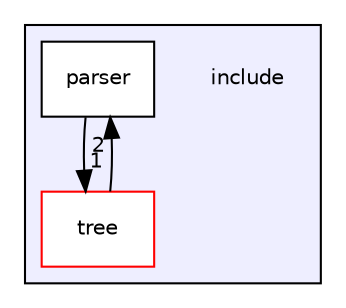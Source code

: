 digraph "include" {
  compound=true
  node [ fontsize="10", fontname="Helvetica"];
  edge [ labelfontsize="10", labelfontname="Helvetica"];
  subgraph clusterdir_d44c64559bbebec7f509842c48db8b23 {
    graph [ bgcolor="#eeeeff", pencolor="black", label="" URL="dir_d44c64559bbebec7f509842c48db8b23.html"];
    dir_d44c64559bbebec7f509842c48db8b23 [shape=plaintext label="include"];
    dir_3641795f5ac83aac21456e1fce038978 [shape=box label="parser" color="black" fillcolor="white" style="filled" URL="dir_3641795f5ac83aac21456e1fce038978.html"];
    dir_90ea79f90f3277a1d53059d67fa84fee [shape=box label="tree" color="red" fillcolor="white" style="filled" URL="dir_90ea79f90f3277a1d53059d67fa84fee.html"];
  }
  dir_3641795f5ac83aac21456e1fce038978->dir_90ea79f90f3277a1d53059d67fa84fee [headlabel="1", labeldistance=1.5 headhref="dir_000001_000002.html"];
  dir_90ea79f90f3277a1d53059d67fa84fee->dir_3641795f5ac83aac21456e1fce038978 [headlabel="2", labeldistance=1.5 headhref="dir_000002_000001.html"];
}

